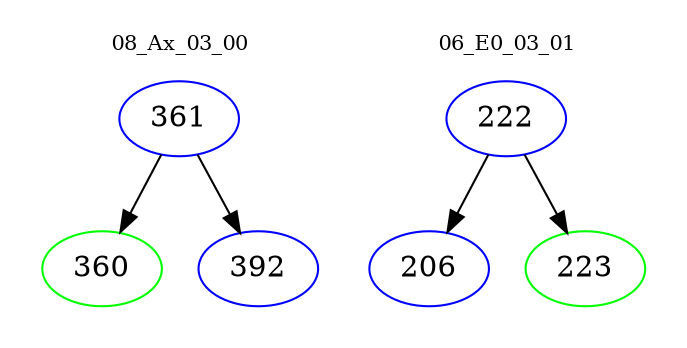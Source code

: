 digraph{
subgraph cluster_0 {
color = white
label = "08_Ax_03_00";
fontsize=10;
T0_361 [label="361", color="blue"]
T0_361 -> T0_360 [color="black"]
T0_360 [label="360", color="green"]
T0_361 -> T0_392 [color="black"]
T0_392 [label="392", color="blue"]
}
subgraph cluster_1 {
color = white
label = "06_E0_03_01";
fontsize=10;
T1_222 [label="222", color="blue"]
T1_222 -> T1_206 [color="black"]
T1_206 [label="206", color="blue"]
T1_222 -> T1_223 [color="black"]
T1_223 [label="223", color="green"]
}
}
